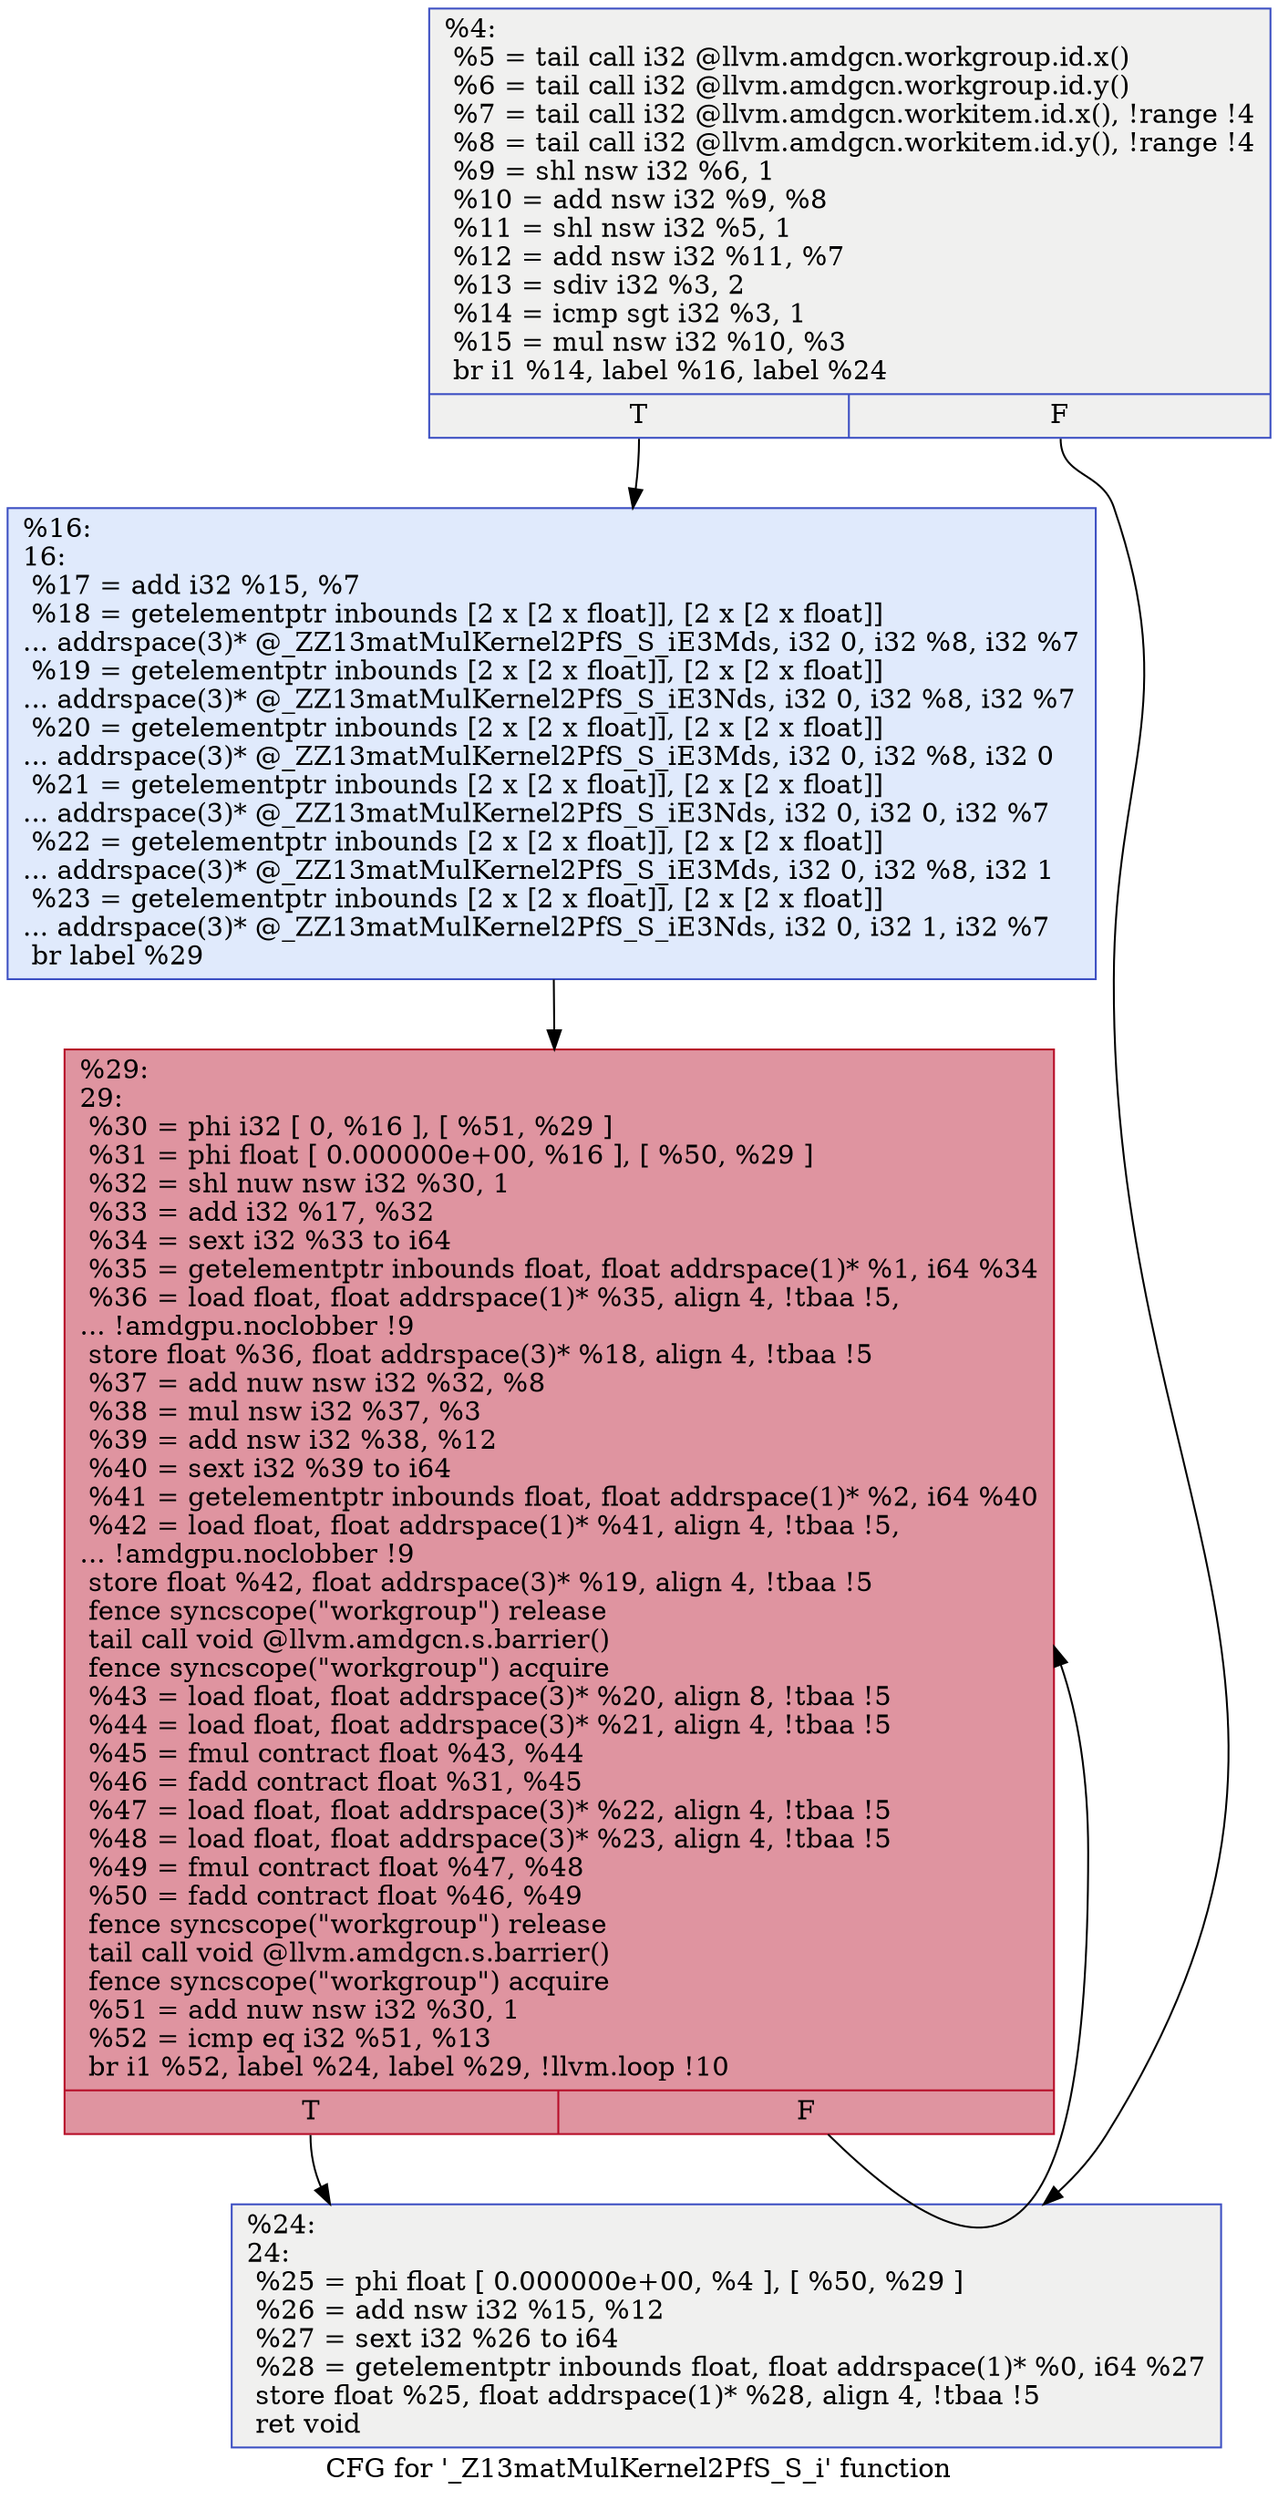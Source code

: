 digraph "CFG for '_Z13matMulKernel2PfS_S_i' function" {
	label="CFG for '_Z13matMulKernel2PfS_S_i' function";

	Node0x607a630 [shape=record,color="#3d50c3ff", style=filled, fillcolor="#dedcdb70",label="{%4:\l  %5 = tail call i32 @llvm.amdgcn.workgroup.id.x()\l  %6 = tail call i32 @llvm.amdgcn.workgroup.id.y()\l  %7 = tail call i32 @llvm.amdgcn.workitem.id.x(), !range !4\l  %8 = tail call i32 @llvm.amdgcn.workitem.id.y(), !range !4\l  %9 = shl nsw i32 %6, 1\l  %10 = add nsw i32 %9, %8\l  %11 = shl nsw i32 %5, 1\l  %12 = add nsw i32 %11, %7\l  %13 = sdiv i32 %3, 2\l  %14 = icmp sgt i32 %3, 1\l  %15 = mul nsw i32 %10, %3\l  br i1 %14, label %16, label %24\l|{<s0>T|<s1>F}}"];
	Node0x607a630:s0 -> Node0x607cab0;
	Node0x607a630:s1 -> Node0x607cb40;
	Node0x607cab0 [shape=record,color="#3d50c3ff", style=filled, fillcolor="#b9d0f970",label="{%16:\l16:                                               \l  %17 = add i32 %15, %7\l  %18 = getelementptr inbounds [2 x [2 x float]], [2 x [2 x float]]\l... addrspace(3)* @_ZZ13matMulKernel2PfS_S_iE3Mds, i32 0, i32 %8, i32 %7\l  %19 = getelementptr inbounds [2 x [2 x float]], [2 x [2 x float]]\l... addrspace(3)* @_ZZ13matMulKernel2PfS_S_iE3Nds, i32 0, i32 %8, i32 %7\l  %20 = getelementptr inbounds [2 x [2 x float]], [2 x [2 x float]]\l... addrspace(3)* @_ZZ13matMulKernel2PfS_S_iE3Mds, i32 0, i32 %8, i32 0\l  %21 = getelementptr inbounds [2 x [2 x float]], [2 x [2 x float]]\l... addrspace(3)* @_ZZ13matMulKernel2PfS_S_iE3Nds, i32 0, i32 0, i32 %7\l  %22 = getelementptr inbounds [2 x [2 x float]], [2 x [2 x float]]\l... addrspace(3)* @_ZZ13matMulKernel2PfS_S_iE3Mds, i32 0, i32 %8, i32 1\l  %23 = getelementptr inbounds [2 x [2 x float]], [2 x [2 x float]]\l... addrspace(3)* @_ZZ13matMulKernel2PfS_S_iE3Nds, i32 0, i32 1, i32 %7\l  br label %29\l}"];
	Node0x607cab0 -> Node0x607d310;
	Node0x607cb40 [shape=record,color="#3d50c3ff", style=filled, fillcolor="#dedcdb70",label="{%24:\l24:                                               \l  %25 = phi float [ 0.000000e+00, %4 ], [ %50, %29 ]\l  %26 = add nsw i32 %15, %12\l  %27 = sext i32 %26 to i64\l  %28 = getelementptr inbounds float, float addrspace(1)* %0, i64 %27\l  store float %25, float addrspace(1)* %28, align 4, !tbaa !5\l  ret void\l}"];
	Node0x607d310 [shape=record,color="#b70d28ff", style=filled, fillcolor="#b70d2870",label="{%29:\l29:                                               \l  %30 = phi i32 [ 0, %16 ], [ %51, %29 ]\l  %31 = phi float [ 0.000000e+00, %16 ], [ %50, %29 ]\l  %32 = shl nuw nsw i32 %30, 1\l  %33 = add i32 %17, %32\l  %34 = sext i32 %33 to i64\l  %35 = getelementptr inbounds float, float addrspace(1)* %1, i64 %34\l  %36 = load float, float addrspace(1)* %35, align 4, !tbaa !5,\l... !amdgpu.noclobber !9\l  store float %36, float addrspace(3)* %18, align 4, !tbaa !5\l  %37 = add nuw nsw i32 %32, %8\l  %38 = mul nsw i32 %37, %3\l  %39 = add nsw i32 %38, %12\l  %40 = sext i32 %39 to i64\l  %41 = getelementptr inbounds float, float addrspace(1)* %2, i64 %40\l  %42 = load float, float addrspace(1)* %41, align 4, !tbaa !5,\l... !amdgpu.noclobber !9\l  store float %42, float addrspace(3)* %19, align 4, !tbaa !5\l  fence syncscope(\"workgroup\") release\l  tail call void @llvm.amdgcn.s.barrier()\l  fence syncscope(\"workgroup\") acquire\l  %43 = load float, float addrspace(3)* %20, align 8, !tbaa !5\l  %44 = load float, float addrspace(3)* %21, align 4, !tbaa !5\l  %45 = fmul contract float %43, %44\l  %46 = fadd contract float %31, %45\l  %47 = load float, float addrspace(3)* %22, align 4, !tbaa !5\l  %48 = load float, float addrspace(3)* %23, align 4, !tbaa !5\l  %49 = fmul contract float %47, %48\l  %50 = fadd contract float %46, %49\l  fence syncscope(\"workgroup\") release\l  tail call void @llvm.amdgcn.s.barrier()\l  fence syncscope(\"workgroup\") acquire\l  %51 = add nuw nsw i32 %30, 1\l  %52 = icmp eq i32 %51, %13\l  br i1 %52, label %24, label %29, !llvm.loop !10\l|{<s0>T|<s1>F}}"];
	Node0x607d310:s0 -> Node0x607cb40;
	Node0x607d310:s1 -> Node0x607d310;
}
